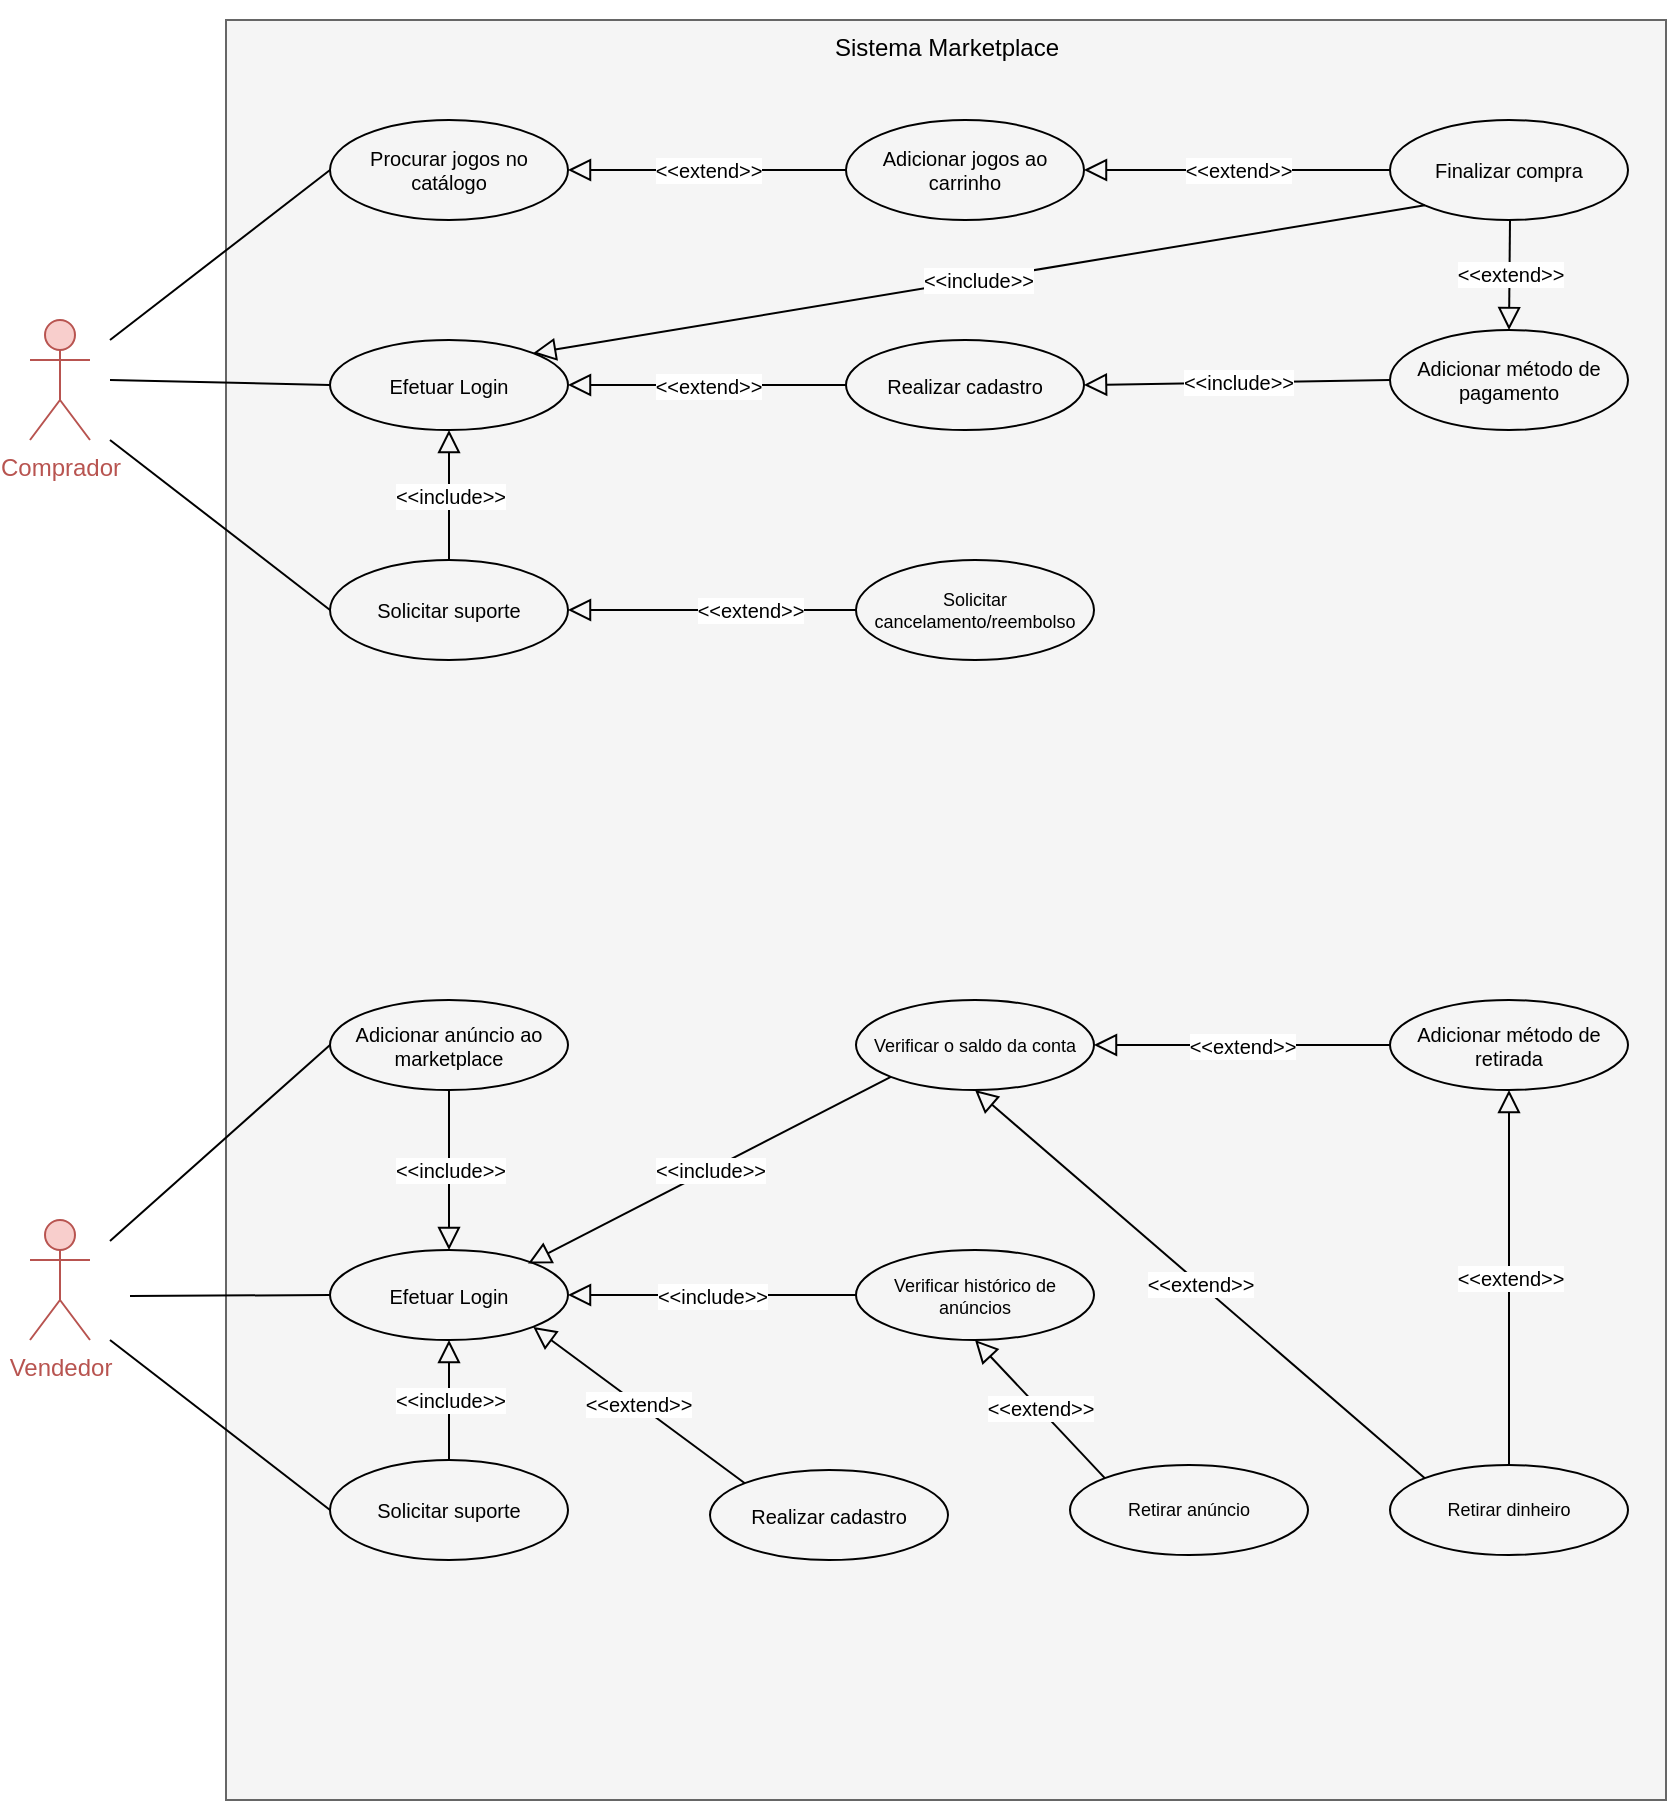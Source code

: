 <mxfile version="14.4.9" type="github">
  <diagram id="w3-QReaRDk8Zfa-0KLuc" name="Page-1">
    <mxGraphModel dx="981" dy="526" grid="1" gridSize="10" guides="1" tooltips="1" connect="1" arrows="1" fold="1" page="1" pageScale="1" pageWidth="827" pageHeight="1169" math="0" shadow="0">
      <root>
        <mxCell id="0" />
        <mxCell id="1" parent="0" />
        <mxCell id="aD-EjDodzpd9pSaTOs2d-1" value="" style="html=1;fillColor=#f5f5f5;strokeColor=#666666;fontColor=#333333;align=center;" parent="1" vertex="1">
          <mxGeometry x="168" y="40" width="720" height="890" as="geometry" />
        </mxCell>
        <mxCell id="aD-EjDodzpd9pSaTOs2d-2" value="&lt;font color=&quot;#b85450&quot;&gt;Comprador&lt;/font&gt;" style="shape=umlActor;verticalLabelPosition=bottom;verticalAlign=top;html=1;strokeColor=#b85450;fillColor=#f8cecc;" parent="1" vertex="1">
          <mxGeometry x="70" y="190" width="30" height="60" as="geometry" />
        </mxCell>
        <mxCell id="aD-EjDodzpd9pSaTOs2d-3" value="&lt;font style=&quot;font-size: 12px ; font-weight: normal&quot;&gt;Sistema Marketplace&lt;/font&gt;" style="text;strokeColor=none;fillColor=none;html=1;fontSize=24;fontStyle=1;verticalAlign=middle;align=center;" parent="1" vertex="1">
          <mxGeometry x="478" y="30" width="100" height="40" as="geometry" />
        </mxCell>
        <mxCell id="aD-EjDodzpd9pSaTOs2d-6" value="&lt;font style=&quot;font-size: 10px;&quot;&gt;Procurar jogos no catálogo&lt;/font&gt;" style="ellipse;whiteSpace=wrap;html=1;fillColor=none;fontSize=10;spacing=2;" parent="1" vertex="1">
          <mxGeometry x="220" y="90" width="119" height="50" as="geometry" />
        </mxCell>
        <mxCell id="aD-EjDodzpd9pSaTOs2d-7" value="" style="endArrow=none;html=1;entryX=0;entryY=0.5;entryDx=0;entryDy=0;" parent="1" target="aD-EjDodzpd9pSaTOs2d-6" edge="1">
          <mxGeometry width="50" height="50" relative="1" as="geometry">
            <mxPoint x="110" y="200" as="sourcePoint" />
            <mxPoint x="470" y="230" as="targetPoint" />
          </mxGeometry>
        </mxCell>
        <mxCell id="aD-EjDodzpd9pSaTOs2d-8" value="&lt;font style=&quot;font-size: 10px;&quot;&gt;Efetuar Login&lt;/font&gt;" style="ellipse;whiteSpace=wrap;html=1;fillColor=none;fontSize=10;spacing=2;" parent="1" vertex="1">
          <mxGeometry x="220" y="200" width="119" height="45" as="geometry" />
        </mxCell>
        <mxCell id="aD-EjDodzpd9pSaTOs2d-10" value="" style="endArrow=none;html=1;entryX=0;entryY=0.5;entryDx=0;entryDy=0;" parent="1" target="aD-EjDodzpd9pSaTOs2d-8" edge="1">
          <mxGeometry width="50" height="50" relative="1" as="geometry">
            <mxPoint x="110" y="220" as="sourcePoint" />
            <mxPoint x="200" y="210" as="targetPoint" />
          </mxGeometry>
        </mxCell>
        <mxCell id="aD-EjDodzpd9pSaTOs2d-12" value="Solicitar suporte" style="ellipse;whiteSpace=wrap;html=1;fillColor=none;fontSize=10;spacing=2;" parent="1" vertex="1">
          <mxGeometry x="220" y="310" width="119" height="50" as="geometry" />
        </mxCell>
        <mxCell id="aD-EjDodzpd9pSaTOs2d-13" value="" style="endArrow=none;html=1;entryX=0;entryY=0.5;entryDx=0;entryDy=0;" parent="1" target="aD-EjDodzpd9pSaTOs2d-12" edge="1">
          <mxGeometry width="50" height="50" relative="1" as="geometry">
            <mxPoint x="110" y="250" as="sourcePoint" />
            <mxPoint x="230" y="230" as="targetPoint" />
          </mxGeometry>
        </mxCell>
        <mxCell id="aD-EjDodzpd9pSaTOs2d-14" value="&lt;font style=&quot;font-size: 10px;&quot;&gt;Realizar cadastro&lt;/font&gt;" style="ellipse;whiteSpace=wrap;html=1;fillColor=none;fontSize=10;spacing=2;" parent="1" vertex="1">
          <mxGeometry x="478" y="200" width="119" height="45" as="geometry" />
        </mxCell>
        <mxCell id="aD-EjDodzpd9pSaTOs2d-16" value="&lt;font style=&quot;font-size: 10px&quot;&gt;&amp;lt;&amp;lt;extend&amp;gt;&amp;gt;&lt;/font&gt;" style="endArrow=block;endSize=9;endFill=0;html=1;exitX=0;exitY=0.5;exitDx=0;exitDy=0;entryX=1;entryY=0.5;entryDx=0;entryDy=0;" parent="1" source="aD-EjDodzpd9pSaTOs2d-14" target="aD-EjDodzpd9pSaTOs2d-8" edge="1">
          <mxGeometry width="160" relative="1" as="geometry">
            <mxPoint x="380" y="330" as="sourcePoint" />
            <mxPoint x="540" y="330" as="targetPoint" />
          </mxGeometry>
        </mxCell>
        <mxCell id="aD-EjDodzpd9pSaTOs2d-20" value="&lt;font style=&quot;font-size: 10px;&quot;&gt;Adicionar jogos ao carrinho&lt;/font&gt;" style="ellipse;whiteSpace=wrap;html=1;fillColor=none;fontSize=10;spacing=2;" parent="1" vertex="1">
          <mxGeometry x="478" y="90" width="119" height="50" as="geometry" />
        </mxCell>
        <mxCell id="aD-EjDodzpd9pSaTOs2d-21" value="&lt;font style=&quot;font-size: 10px;&quot;&gt;Finalizar compra&lt;/font&gt;" style="ellipse;whiteSpace=wrap;html=1;fillColor=none;fontSize=10;spacing=2;" parent="1" vertex="1">
          <mxGeometry x="750" y="90" width="119" height="50" as="geometry" />
        </mxCell>
        <mxCell id="aD-EjDodzpd9pSaTOs2d-22" value="&lt;font style=&quot;font-size: 10px&quot;&gt;&amp;lt;&amp;lt;extend&amp;gt;&amp;gt;&lt;/font&gt;" style="endArrow=block;endSize=9;endFill=0;html=1;exitX=0;exitY=0.5;exitDx=0;exitDy=0;entryX=1;entryY=0.5;entryDx=0;entryDy=0;" parent="1" source="aD-EjDodzpd9pSaTOs2d-20" target="aD-EjDodzpd9pSaTOs2d-6" edge="1">
          <mxGeometry width="160" relative="1" as="geometry">
            <mxPoint x="440.0" y="232.5" as="sourcePoint" />
            <mxPoint x="330" y="232.5" as="targetPoint" />
          </mxGeometry>
        </mxCell>
        <mxCell id="aD-EjDodzpd9pSaTOs2d-23" value="&lt;font style=&quot;font-size: 10px&quot;&gt;&amp;lt;&amp;lt;extend&amp;gt;&amp;gt;&lt;/font&gt;" style="endArrow=block;endSize=9;endFill=0;html=1;exitX=0;exitY=0.5;exitDx=0;exitDy=0;entryX=1;entryY=0.5;entryDx=0;entryDy=0;" parent="1" source="aD-EjDodzpd9pSaTOs2d-21" target="aD-EjDodzpd9pSaTOs2d-20" edge="1">
          <mxGeometry width="160" relative="1" as="geometry">
            <mxPoint x="530.0" y="114.71" as="sourcePoint" />
            <mxPoint x="640.0" y="114.71" as="targetPoint" />
          </mxGeometry>
        </mxCell>
        <mxCell id="aD-EjDodzpd9pSaTOs2d-25" value="&lt;font style=&quot;font-size: 10px&quot;&gt;&amp;lt;&amp;lt;include&amp;gt;&amp;gt;&lt;/font&gt;" style="endArrow=block;endSize=9;endFill=0;html=1;exitX=0;exitY=1;exitDx=0;exitDy=0;entryX=1;entryY=0;entryDx=0;entryDy=0;" parent="1" source="aD-EjDodzpd9pSaTOs2d-21" target="aD-EjDodzpd9pSaTOs2d-8" edge="1">
          <mxGeometry width="160" relative="1" as="geometry">
            <mxPoint x="440.0" y="232.5" as="sourcePoint" />
            <mxPoint x="330" y="232.5" as="targetPoint" />
          </mxGeometry>
        </mxCell>
        <mxCell id="aD-EjDodzpd9pSaTOs2d-26" value="&lt;font style=&quot;font-size: 10px&quot;&gt;&amp;lt;&amp;lt;include&amp;gt;&amp;gt;&lt;/font&gt;" style="endArrow=block;endSize=9;endFill=0;html=1;exitX=0.5;exitY=0;exitDx=0;exitDy=0;entryX=0.5;entryY=1;entryDx=0;entryDy=0;" parent="1" source="aD-EjDodzpd9pSaTOs2d-12" target="aD-EjDodzpd9pSaTOs2d-8" edge="1">
          <mxGeometry width="160" relative="1" as="geometry">
            <mxPoint x="700" y="150" as="sourcePoint" />
            <mxPoint x="280" y="210" as="targetPoint" />
          </mxGeometry>
        </mxCell>
        <mxCell id="aD-EjDodzpd9pSaTOs2d-27" value="&lt;font style=&quot;font-size: 9px;&quot;&gt;Solicitar cancelamento/reembolso&lt;/font&gt;" style="ellipse;whiteSpace=wrap;html=1;fillColor=none;fontSize=9;spacing=2;" parent="1" vertex="1">
          <mxGeometry x="483" y="310" width="119" height="50" as="geometry" />
        </mxCell>
        <mxCell id="aD-EjDodzpd9pSaTOs2d-28" value="&lt;font style=&quot;font-size: 10px&quot;&gt;&amp;lt;&amp;lt;extend&amp;gt;&amp;gt;&lt;/font&gt;" style="endArrow=block;endSize=9;endFill=0;html=1;exitX=0;exitY=0.5;exitDx=0;exitDy=0;entryX=1;entryY=0.5;entryDx=0;entryDy=0;" parent="1" source="aD-EjDodzpd9pSaTOs2d-27" target="aD-EjDodzpd9pSaTOs2d-12" edge="1">
          <mxGeometry x="-0.264" width="160" relative="1" as="geometry">
            <mxPoint x="488" y="232.5" as="sourcePoint" />
            <mxPoint x="349" y="232.5" as="targetPoint" />
            <mxPoint as="offset" />
          </mxGeometry>
        </mxCell>
        <mxCell id="aD-EjDodzpd9pSaTOs2d-29" value="Adicionar método de pagamento" style="ellipse;whiteSpace=wrap;html=1;fillColor=none;fontSize=10;spacing=2;" parent="1" vertex="1">
          <mxGeometry x="750" y="195" width="119" height="50" as="geometry" />
        </mxCell>
        <mxCell id="aD-EjDodzpd9pSaTOs2d-31" value="&lt;font style=&quot;font-size: 10px&quot;&gt;&amp;lt;&amp;lt;include&amp;gt;&amp;gt;&lt;/font&gt;" style="endArrow=block;endSize=9;endFill=0;html=1;exitX=0;exitY=0.5;exitDx=0;exitDy=0;entryX=1;entryY=0.5;entryDx=0;entryDy=0;" parent="1" source="aD-EjDodzpd9pSaTOs2d-29" target="aD-EjDodzpd9pSaTOs2d-14" edge="1">
          <mxGeometry width="160" relative="1" as="geometry">
            <mxPoint x="542.16" y="430.0" as="sourcePoint" />
            <mxPoint x="542.16" y="365" as="targetPoint" />
          </mxGeometry>
        </mxCell>
        <mxCell id="aD-EjDodzpd9pSaTOs2d-32" value="&lt;font style=&quot;font-size: 10px&quot;&gt;&amp;lt;&amp;lt;extend&amp;gt;&amp;gt;&lt;/font&gt;" style="endArrow=block;endSize=9;endFill=0;html=1;entryX=0.5;entryY=0;entryDx=0;entryDy=0;" parent="1" target="aD-EjDodzpd9pSaTOs2d-29" edge="1">
          <mxGeometry width="160" relative="1" as="geometry">
            <mxPoint x="810" y="140" as="sourcePoint" />
            <mxPoint x="607.0" y="125" as="targetPoint" />
          </mxGeometry>
        </mxCell>
        <mxCell id="aD-EjDodzpd9pSaTOs2d-33" value="&lt;font&gt;Vendedor&lt;/font&gt;" style="shape=umlActor;verticalLabelPosition=bottom;verticalAlign=top;html=1;fillColor=#f8cecc;strokeColor=#b85450;fontColor=#B85450;" parent="1" vertex="1">
          <mxGeometry x="70" y="640" width="30" height="60" as="geometry" />
        </mxCell>
        <mxCell id="aD-EjDodzpd9pSaTOs2d-36" value="&lt;font style=&quot;font-size: 10px;&quot;&gt;Efetuar Login&lt;/font&gt;" style="ellipse;whiteSpace=wrap;html=1;fillColor=none;fontSize=10;spacing=2;" parent="1" vertex="1">
          <mxGeometry x="220" y="655" width="119" height="45" as="geometry" />
        </mxCell>
        <mxCell id="aD-EjDodzpd9pSaTOs2d-37" value="Solicitar suporte" style="ellipse;whiteSpace=wrap;html=1;fillColor=none;fontSize=10;spacing=2;" parent="1" vertex="1">
          <mxGeometry x="220" y="760" width="119" height="50" as="geometry" />
        </mxCell>
        <mxCell id="aD-EjDodzpd9pSaTOs2d-38" value="&lt;font style=&quot;font-size: 10px&quot;&gt;&amp;lt;&amp;lt;include&amp;gt;&amp;gt;&lt;/font&gt;" style="endArrow=block;endSize=9;endFill=0;html=1;exitX=0.5;exitY=0;exitDx=0;exitDy=0;entryX=0.5;entryY=1;entryDx=0;entryDy=0;" parent="1" source="aD-EjDodzpd9pSaTOs2d-37" target="aD-EjDodzpd9pSaTOs2d-36" edge="1">
          <mxGeometry width="160" relative="1" as="geometry">
            <mxPoint x="700" y="600" as="sourcePoint" />
            <mxPoint x="280" y="695" as="targetPoint" />
          </mxGeometry>
        </mxCell>
        <mxCell id="aD-EjDodzpd9pSaTOs2d-39" value="" style="endArrow=none;html=1;entryX=0;entryY=0.5;entryDx=0;entryDy=0;" parent="1" edge="1">
          <mxGeometry width="50" height="50" relative="1" as="geometry">
            <mxPoint x="110" y="700" as="sourcePoint" />
            <mxPoint x="220" y="785" as="targetPoint" />
          </mxGeometry>
        </mxCell>
        <mxCell id="aD-EjDodzpd9pSaTOs2d-40" value="" style="endArrow=none;html=1;entryX=0;entryY=0.5;entryDx=0;entryDy=0;" parent="1" target="aD-EjDodzpd9pSaTOs2d-36" edge="1">
          <mxGeometry width="50" height="50" relative="1" as="geometry">
            <mxPoint x="120" y="678" as="sourcePoint" />
            <mxPoint x="230" y="795" as="targetPoint" />
          </mxGeometry>
        </mxCell>
        <mxCell id="aD-EjDodzpd9pSaTOs2d-43" value="&lt;font style=&quot;font-size: 10px&quot;&gt;Adicionar anúncio ao marketplace&lt;/font&gt;" style="ellipse;whiteSpace=wrap;html=1;fillColor=none;fontSize=10;spacing=2;" parent="1" vertex="1">
          <mxGeometry x="220" y="530" width="119" height="45" as="geometry" />
        </mxCell>
        <mxCell id="aD-EjDodzpd9pSaTOs2d-47" value="" style="endArrow=none;html=1;entryX=0;entryY=0.5;entryDx=0;entryDy=0;" parent="1" target="aD-EjDodzpd9pSaTOs2d-43" edge="1">
          <mxGeometry width="50" height="50" relative="1" as="geometry">
            <mxPoint x="110" y="650.5" as="sourcePoint" />
            <mxPoint x="210.0" y="650" as="targetPoint" />
          </mxGeometry>
        </mxCell>
        <mxCell id="aD-EjDodzpd9pSaTOs2d-48" value="&lt;font style=&quot;font-size: 10px&quot;&gt;&amp;lt;&amp;lt;include&amp;gt;&amp;gt;&lt;/font&gt;" style="endArrow=block;endSize=9;endFill=0;html=1;exitX=0.5;exitY=1;exitDx=0;exitDy=0;entryX=0.5;entryY=0;entryDx=0;entryDy=0;" parent="1" source="aD-EjDodzpd9pSaTOs2d-43" target="aD-EjDodzpd9pSaTOs2d-36" edge="1">
          <mxGeometry width="160" relative="1" as="geometry">
            <mxPoint x="279.25" y="650" as="sourcePoint" />
            <mxPoint x="279.75" y="585" as="targetPoint" />
          </mxGeometry>
        </mxCell>
        <mxCell id="aD-EjDodzpd9pSaTOs2d-49" value="&lt;font style=&quot;font-size: 9px&quot;&gt;Verificar histórico de anúncios&lt;/font&gt;" style="ellipse;whiteSpace=wrap;html=1;fillColor=none;fontSize=9;spacing=2;" parent="1" vertex="1">
          <mxGeometry x="483" y="655" width="119" height="45" as="geometry" />
        </mxCell>
        <mxCell id="aD-EjDodzpd9pSaTOs2d-52" value="&lt;font style=&quot;font-size: 10px&quot;&gt;&amp;lt;&amp;lt;include&amp;gt;&amp;gt;&lt;/font&gt;" style="endArrow=block;endSize=9;endFill=0;html=1;exitX=0;exitY=0.5;exitDx=0;exitDy=0;entryX=1;entryY=0.5;entryDx=0;entryDy=0;" parent="1" source="aD-EjDodzpd9pSaTOs2d-49" target="aD-EjDodzpd9pSaTOs2d-36" edge="1">
          <mxGeometry width="160" relative="1" as="geometry">
            <mxPoint x="349" y="562.5" as="sourcePoint" />
            <mxPoint x="439.5" y="657.5" as="targetPoint" />
          </mxGeometry>
        </mxCell>
        <mxCell id="aD-EjDodzpd9pSaTOs2d-55" value="&lt;font style=&quot;font-size: 9px&quot;&gt;Verificar o saldo da conta&lt;/font&gt;" style="ellipse;whiteSpace=wrap;html=1;fillColor=none;fontSize=9;spacing=2;" parent="1" vertex="1">
          <mxGeometry x="483" y="530" width="119" height="45" as="geometry" />
        </mxCell>
        <mxCell id="aD-EjDodzpd9pSaTOs2d-56" value="&lt;font style=&quot;font-size: 10px&quot;&gt;&amp;lt;&amp;lt;include&amp;gt;&amp;gt;&lt;/font&gt;" style="endArrow=block;endSize=9;endFill=0;html=1;exitX=0;exitY=1;exitDx=0;exitDy=0;entryX=0.832;entryY=0.151;entryDx=0;entryDy=0;entryPerimeter=0;" parent="1" source="aD-EjDodzpd9pSaTOs2d-55" target="aD-EjDodzpd9pSaTOs2d-36" edge="1">
          <mxGeometry width="160" relative="1" as="geometry">
            <mxPoint x="493.0" y="687.5" as="sourcePoint" />
            <mxPoint x="349.0" y="687.5" as="targetPoint" />
          </mxGeometry>
        </mxCell>
        <mxCell id="aD-EjDodzpd9pSaTOs2d-57" value="Adicionar método de retirada" style="ellipse;whiteSpace=wrap;html=1;fillColor=none;fontSize=10;spacing=2;" parent="1" vertex="1">
          <mxGeometry x="750" y="530" width="119" height="45" as="geometry" />
        </mxCell>
        <mxCell id="aD-EjDodzpd9pSaTOs2d-58" value="&lt;font style=&quot;font-size: 10px&quot;&gt;&amp;lt;&amp;lt;extend&amp;gt;&amp;gt;&lt;/font&gt;" style="endArrow=block;endSize=9;endFill=0;html=1;exitX=0;exitY=0.5;exitDx=0;exitDy=0;entryX=1;entryY=0.5;entryDx=0;entryDy=0;" parent="1" source="aD-EjDodzpd9pSaTOs2d-57" target="aD-EjDodzpd9pSaTOs2d-55" edge="1">
          <mxGeometry width="160" relative="1" as="geometry">
            <mxPoint x="750.001" y="550.003" as="sourcePoint" />
            <mxPoint x="568.758" y="643.455" as="targetPoint" />
          </mxGeometry>
        </mxCell>
        <mxCell id="aD-EjDodzpd9pSaTOs2d-59" value="Retirar dinheiro" style="ellipse;whiteSpace=wrap;html=1;fillColor=none;fontSize=9;spacing=2;" parent="1" vertex="1">
          <mxGeometry x="750" y="762.5" width="119" height="45" as="geometry" />
        </mxCell>
        <mxCell id="aD-EjDodzpd9pSaTOs2d-60" value="&lt;font style=&quot;font-size: 10px&quot;&gt;&amp;lt;&amp;lt;extend&amp;gt;&amp;gt;&lt;/font&gt;" style="endArrow=block;endSize=9;endFill=0;html=1;exitX=0.5;exitY=0;exitDx=0;exitDy=0;entryX=0.5;entryY=1;entryDx=0;entryDy=0;" parent="1" source="aD-EjDodzpd9pSaTOs2d-59" target="aD-EjDodzpd9pSaTOs2d-57" edge="1">
          <mxGeometry width="160" relative="1" as="geometry">
            <mxPoint x="760.0" y="562.5" as="sourcePoint" />
            <mxPoint x="612.0" y="562.5" as="targetPoint" />
          </mxGeometry>
        </mxCell>
        <mxCell id="aD-EjDodzpd9pSaTOs2d-62" value="&lt;font style=&quot;font-size: 10px&quot;&gt;&amp;lt;&amp;lt;extend&amp;gt;&amp;gt;&lt;/font&gt;" style="endArrow=block;endSize=9;endFill=0;html=1;exitX=0;exitY=0;exitDx=0;exitDy=0;entryX=0.5;entryY=1;entryDx=0;entryDy=0;" parent="1" source="aD-EjDodzpd9pSaTOs2d-59" target="aD-EjDodzpd9pSaTOs2d-55" edge="1">
          <mxGeometry width="160" relative="1" as="geometry">
            <mxPoint x="819.5" y="772.5" as="sourcePoint" />
            <mxPoint x="819.5" y="585" as="targetPoint" />
          </mxGeometry>
        </mxCell>
        <mxCell id="aD-EjDodzpd9pSaTOs2d-63" value="&lt;font style=&quot;font-size: 9px&quot;&gt;Retirar anúncio&lt;/font&gt;" style="ellipse;whiteSpace=wrap;html=1;fillColor=none;fontSize=9;spacing=2;" parent="1" vertex="1">
          <mxGeometry x="590" y="762.5" width="119" height="45" as="geometry" />
        </mxCell>
        <mxCell id="aD-EjDodzpd9pSaTOs2d-64" value="&lt;font style=&quot;font-size: 10px&quot;&gt;&amp;lt;&amp;lt;extend&amp;gt;&amp;gt;&lt;/font&gt;" style="endArrow=block;endSize=9;endFill=0;html=1;exitX=0;exitY=0;exitDx=0;exitDy=0;entryX=0.5;entryY=1;entryDx=0;entryDy=0;" parent="1" source="aD-EjDodzpd9pSaTOs2d-63" target="aD-EjDodzpd9pSaTOs2d-49" edge="1">
          <mxGeometry width="160" relative="1" as="geometry">
            <mxPoint x="777.251" y="779.157" as="sourcePoint" />
            <mxPoint x="552.5" y="585" as="targetPoint" />
          </mxGeometry>
        </mxCell>
        <mxCell id="aOojSM2zO6H0Z2loAbRc-1" value="&lt;font style=&quot;font-size: 10px;&quot;&gt;Realizar cadastro&lt;/font&gt;" style="ellipse;whiteSpace=wrap;html=1;fillColor=none;fontSize=10;spacing=2;" vertex="1" parent="1">
          <mxGeometry x="410" y="765" width="119" height="45" as="geometry" />
        </mxCell>
        <mxCell id="aOojSM2zO6H0Z2loAbRc-2" value="&lt;font style=&quot;font-size: 10px&quot;&gt;&amp;lt;&amp;lt;extend&amp;gt;&amp;gt;&lt;/font&gt;" style="endArrow=block;endSize=9;endFill=0;html=1;exitX=0;exitY=0;exitDx=0;exitDy=0;entryX=1;entryY=1;entryDx=0;entryDy=0;" edge="1" parent="1" source="aOojSM2zO6H0Z2loAbRc-1" target="aD-EjDodzpd9pSaTOs2d-36">
          <mxGeometry width="160" relative="1" as="geometry">
            <mxPoint x="449.0" y="720" as="sourcePoint" />
            <mxPoint x="310.0" y="720" as="targetPoint" />
          </mxGeometry>
        </mxCell>
      </root>
    </mxGraphModel>
  </diagram>
</mxfile>
